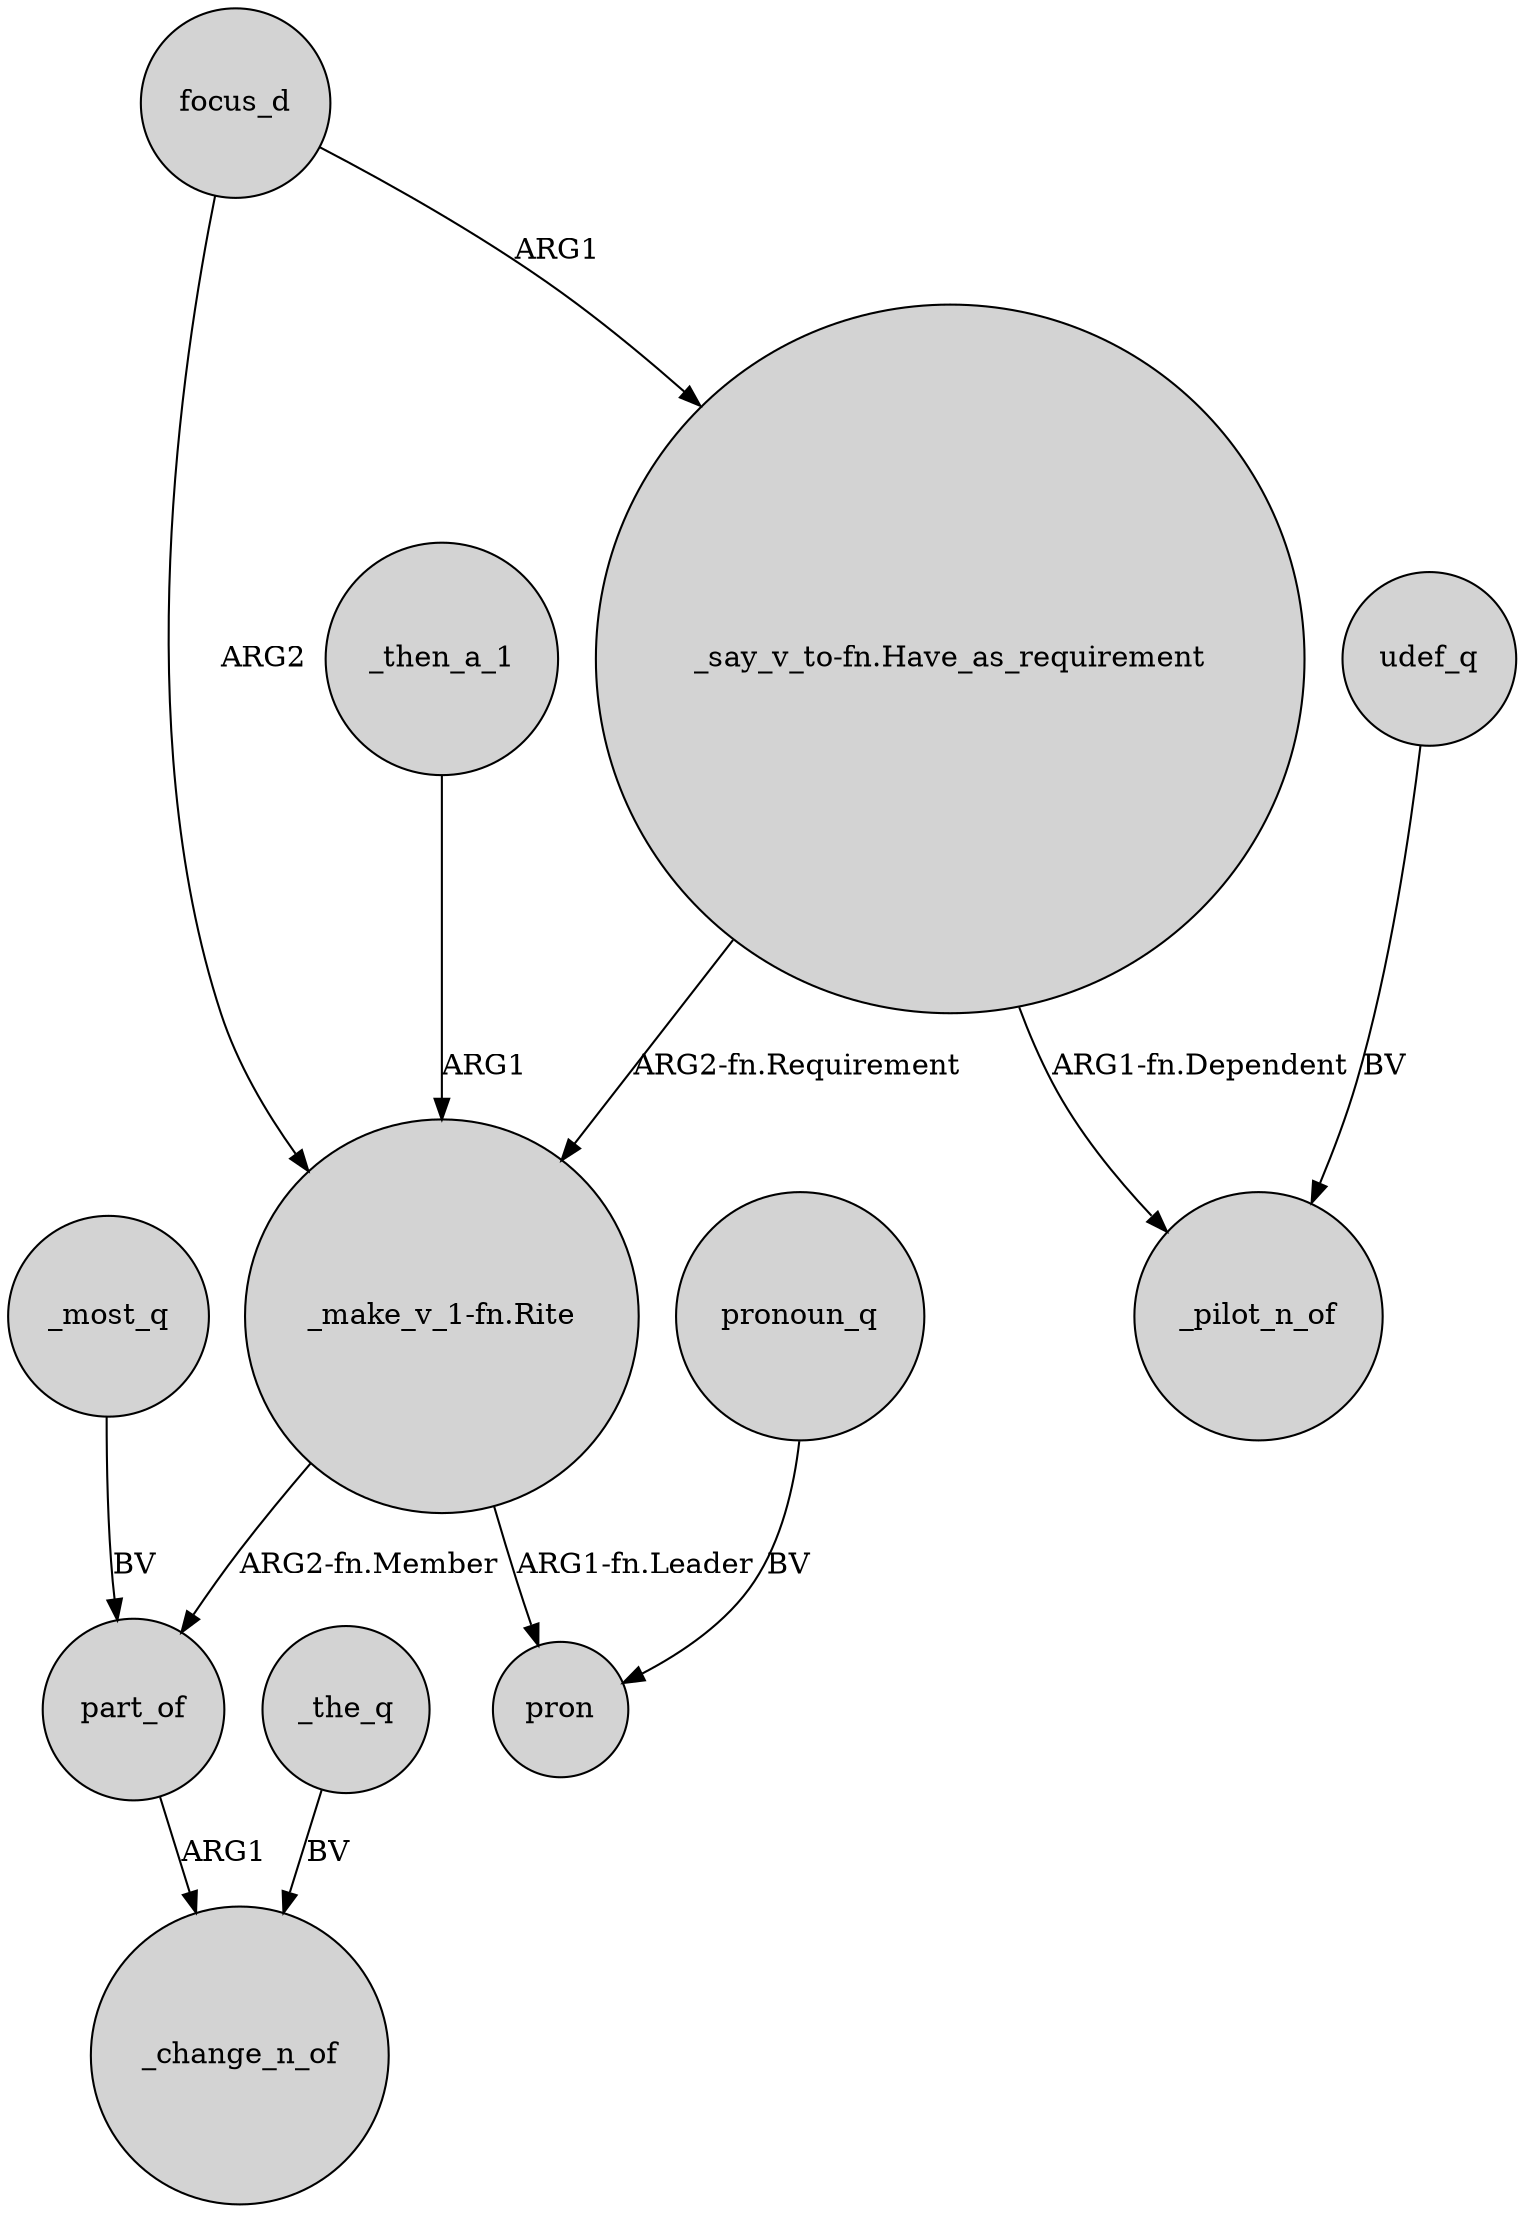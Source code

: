 digraph {
	node [shape=circle style=filled]
	_most_q -> part_of [label=BV]
	focus_d -> "_make_v_1-fn.Rite" [label=ARG2]
	"_say_v_to-fn.Have_as_requirement" -> "_make_v_1-fn.Rite" [label="ARG2-fn.Requirement"]
	"_make_v_1-fn.Rite" -> pron [label="ARG1-fn.Leader"]
	_the_q -> _change_n_of [label=BV]
	_then_a_1 -> "_make_v_1-fn.Rite" [label=ARG1]
	udef_q -> _pilot_n_of [label=BV]
	pronoun_q -> pron [label=BV]
	"_make_v_1-fn.Rite" -> part_of [label="ARG2-fn.Member"]
	focus_d -> "_say_v_to-fn.Have_as_requirement" [label=ARG1]
	"_say_v_to-fn.Have_as_requirement" -> _pilot_n_of [label="ARG1-fn.Dependent"]
	part_of -> _change_n_of [label=ARG1]
}

